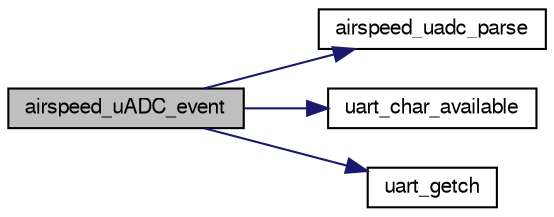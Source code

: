 digraph "airspeed_uADC_event"
{
  edge [fontname="FreeSans",fontsize="10",labelfontname="FreeSans",labelfontsize="10"];
  node [fontname="FreeSans",fontsize="10",shape=record];
  rankdir="LR";
  Node1 [label="airspeed_uADC_event",height=0.2,width=0.4,color="black", fillcolor="grey75", style="filled", fontcolor="black"];
  Node1 -> Node2 [color="midnightblue",fontsize="10",style="solid",fontname="FreeSans"];
  Node2 [label="airspeed_uadc_parse",height=0.2,width=0.4,color="black", fillcolor="white", style="filled",URL="$airspeed__uADC_8c.html#a9c362750d6a62abf6a297bc70e0a9d9a"];
  Node1 -> Node3 [color="midnightblue",fontsize="10",style="solid",fontname="FreeSans"];
  Node3 [label="uart_char_available",height=0.2,width=0.4,color="black", fillcolor="white", style="filled",URL="$linux_2mcu__periph_2uart__arch_8c.html#a663f41657d0ad8e115fc7709b071d749",tooltip="Check UART for available chars in receive buffer. "];
  Node1 -> Node4 [color="midnightblue",fontsize="10",style="solid",fontname="FreeSans"];
  Node4 [label="uart_getch",height=0.2,width=0.4,color="black", fillcolor="white", style="filled",URL="$chibios_2mcu__periph_2uart__arch_8c.html#adb9a60ec94a31a08e6454ccf64f24039"];
}
